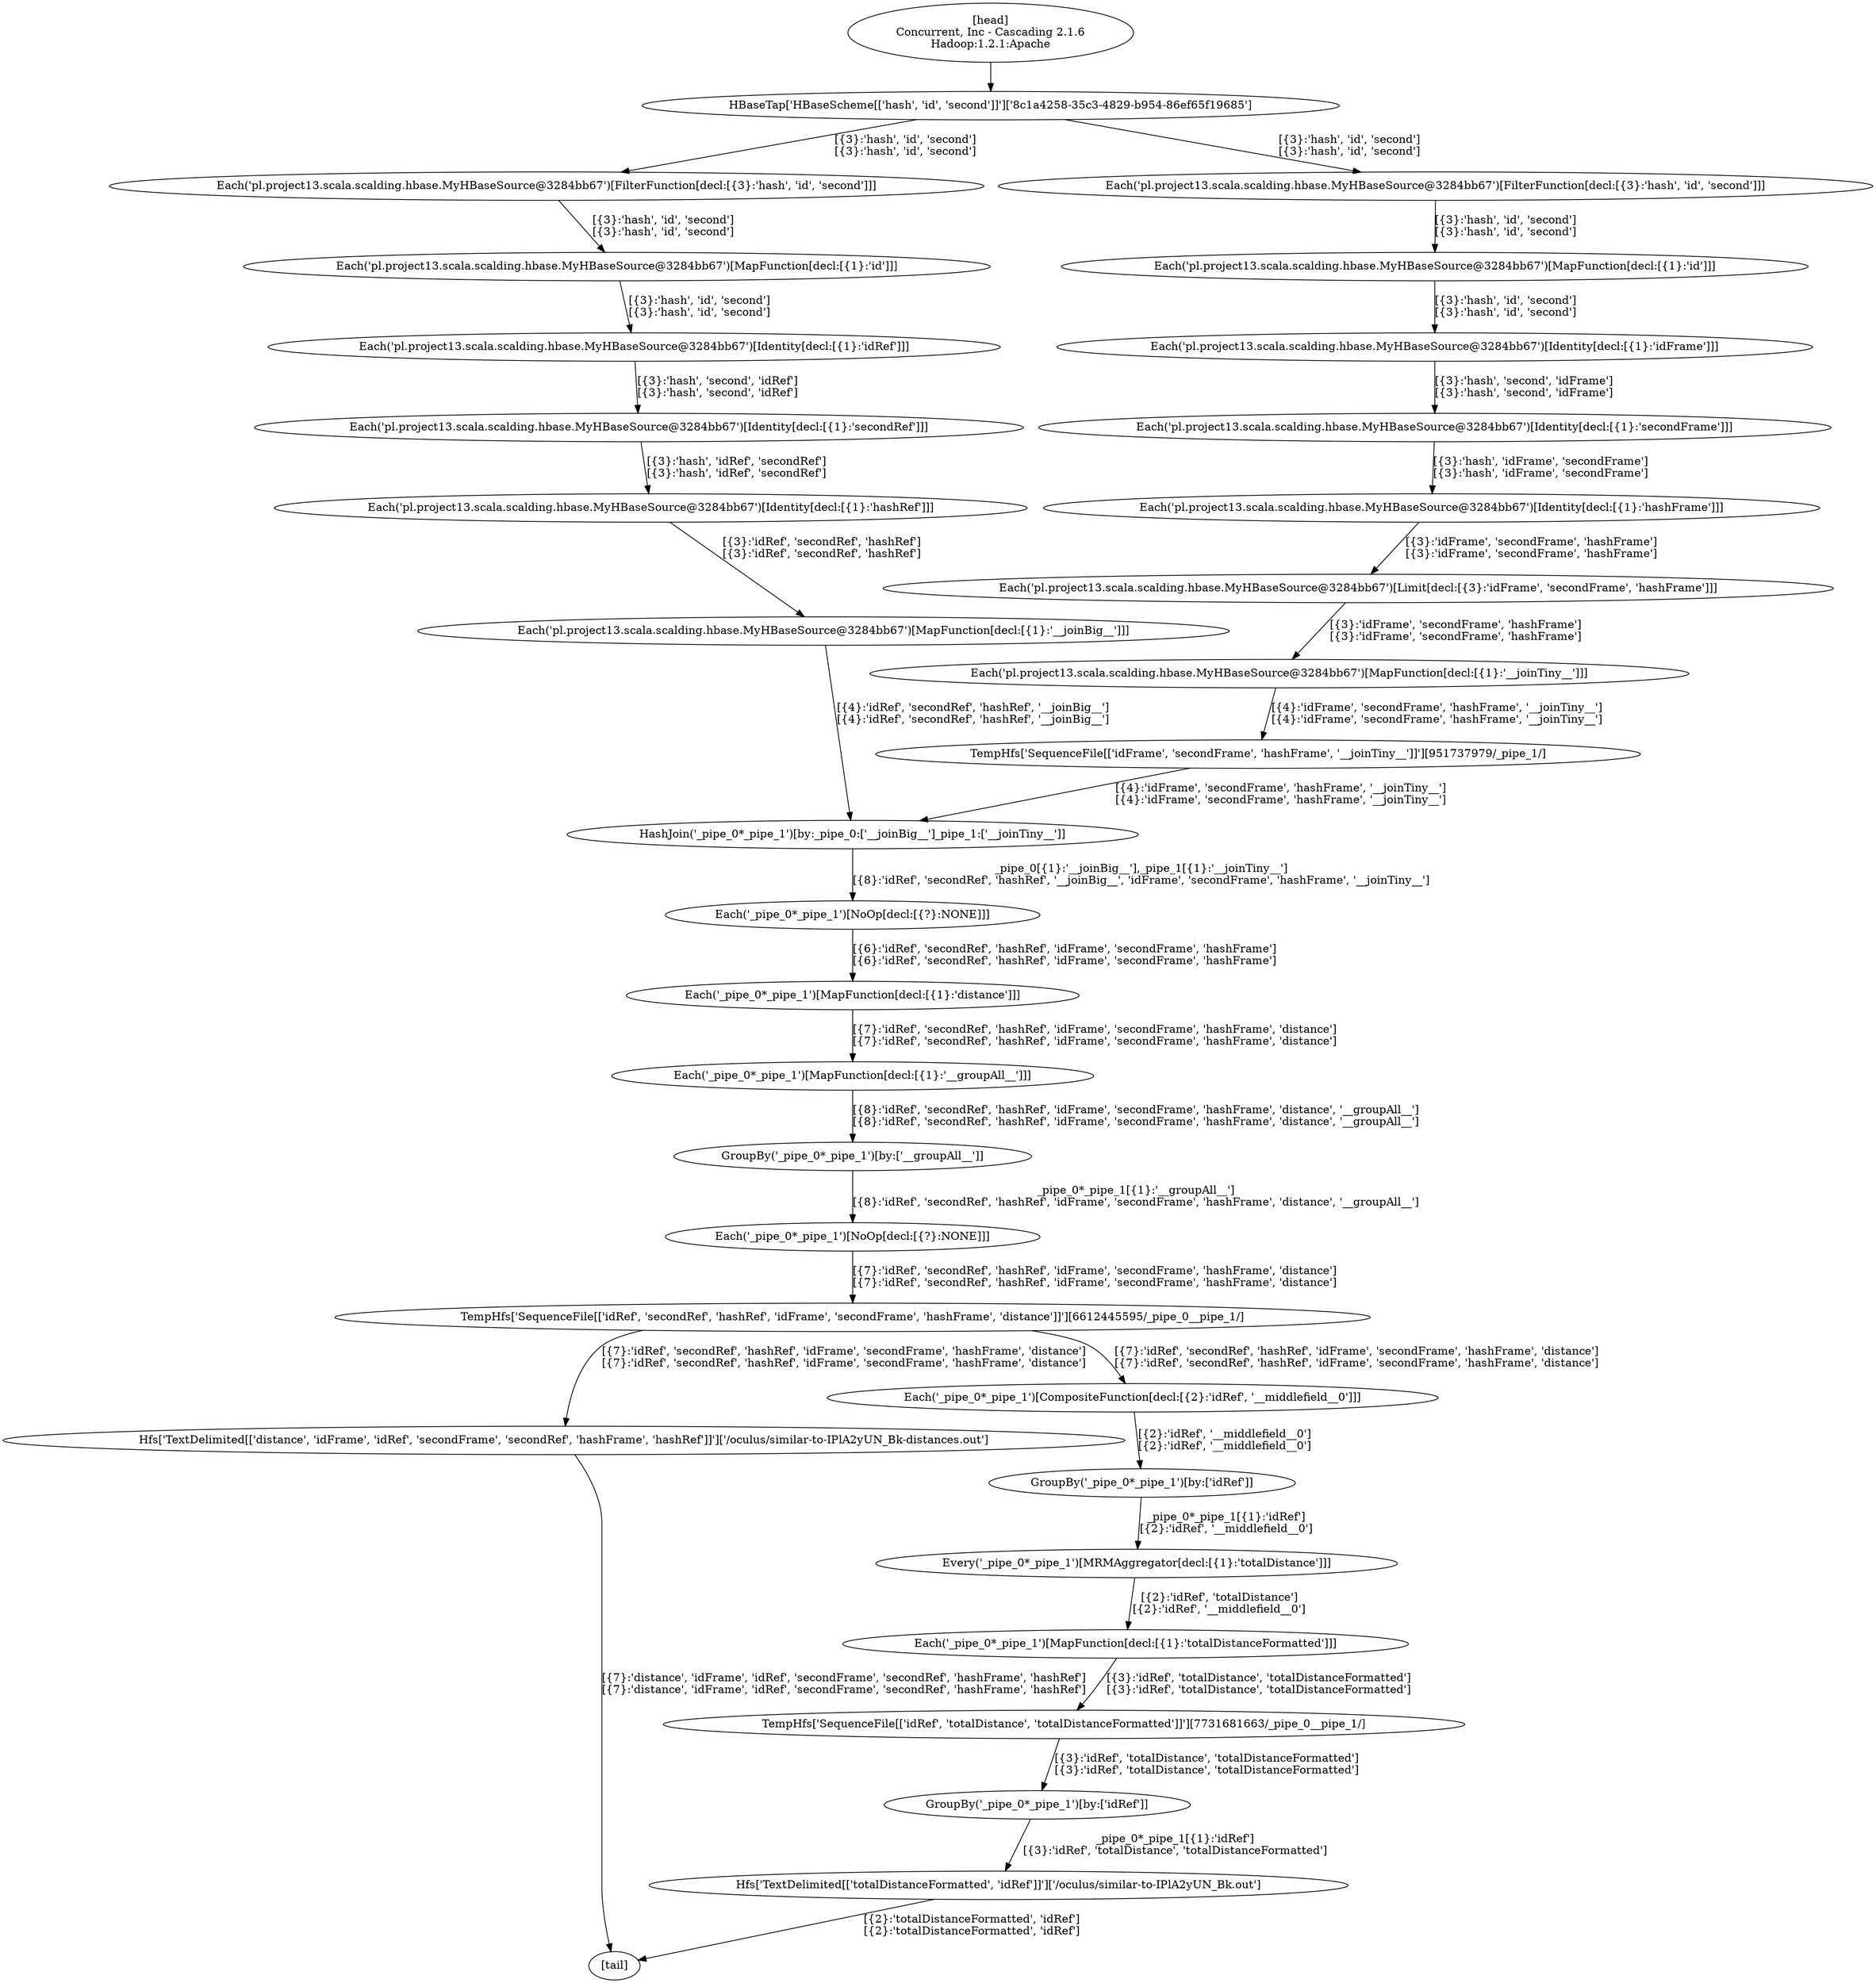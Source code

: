 digraph G {
  1 [label = "Hfs['TextDelimited[['distance', 'idFrame', 'idRef', 'secondFrame', 'secondRef', 'hashFrame', 'hashRef']]']['/oculus/similar-to-IPlA2yUN_Bk-distances.out']"];
  2 [label = "Each('_pipe_0*_pipe_1')[NoOp[decl:[{?}:NONE]]]"];
  3 [label = "GroupBy('_pipe_0*_pipe_1')[by:['__groupAll__']]"];
  4 [label = "Each('_pipe_0*_pipe_1')[MapFunction[decl:[{1}:'__groupAll__']]]"];
  5 [label = "Each('_pipe_0*_pipe_1')[MapFunction[decl:[{1}:'distance']]]"];
  6 [label = "Each('_pipe_0*_pipe_1')[NoOp[decl:[{?}:NONE]]]"];
  7 [label = "HashJoin('_pipe_0*_pipe_1')[by:_pipe_0:['__joinBig__']_pipe_1:['__joinTiny__']]"];
  8 [label = "Each('pl.project13.scala.scalding.hbase.MyHBaseSource@3284bb67')[MapFunction[decl:[{1}:'__joinBig__']]]"];
  9 [label = "Each('pl.project13.scala.scalding.hbase.MyHBaseSource@3284bb67')[Identity[decl:[{1}:'hashRef']]]"];
  10 [label = "Each('pl.project13.scala.scalding.hbase.MyHBaseSource@3284bb67')[Identity[decl:[{1}:'secondRef']]]"];
  11 [label = "Each('pl.project13.scala.scalding.hbase.MyHBaseSource@3284bb67')[Identity[decl:[{1}:'idRef']]]"];
  12 [label = "Each('pl.project13.scala.scalding.hbase.MyHBaseSource@3284bb67')[MapFunction[decl:[{1}:'id']]]"];
  13 [label = "Each('pl.project13.scala.scalding.hbase.MyHBaseSource@3284bb67')[FilterFunction[decl:[{3}:'hash', 'id', 'second']]]"];
  14 [label = "HBaseTap['HBaseScheme[['hash', 'id', 'second']]']['8c1a4258-35c3-4829-b954-86ef65f19685']"];
  15 [label = "Each('pl.project13.scala.scalding.hbase.MyHBaseSource@3284bb67')[MapFunction[decl:[{1}:'__joinTiny__']]]"];
  16 [label = "Each('pl.project13.scala.scalding.hbase.MyHBaseSource@3284bb67')[Limit[decl:[{3}:'idFrame', 'secondFrame', 'hashFrame']]]"];
  17 [label = "Each('pl.project13.scala.scalding.hbase.MyHBaseSource@3284bb67')[Identity[decl:[{1}:'hashFrame']]]"];
  18 [label = "Each('pl.project13.scala.scalding.hbase.MyHBaseSource@3284bb67')[Identity[decl:[{1}:'secondFrame']]]"];
  19 [label = "Each('pl.project13.scala.scalding.hbase.MyHBaseSource@3284bb67')[Identity[decl:[{1}:'idFrame']]]"];
  20 [label = "Each('pl.project13.scala.scalding.hbase.MyHBaseSource@3284bb67')[MapFunction[decl:[{1}:'id']]]"];
  21 [label = "Each('pl.project13.scala.scalding.hbase.MyHBaseSource@3284bb67')[FilterFunction[decl:[{3}:'hash', 'id', 'second']]]"];
  22 [label = "Hfs['TextDelimited[['totalDistanceFormatted', 'idRef']]']['/oculus/similar-to-IPlA2yUN_Bk.out']"];
  23 [label = "GroupBy('_pipe_0*_pipe_1')[by:['idRef']]"];
  24 [label = "Each('_pipe_0*_pipe_1')[MapFunction[decl:[{1}:'totalDistanceFormatted']]]"];
  25 [label = "Every('_pipe_0*_pipe_1')[MRMAggregator[decl:[{1}:'totalDistance']]]"];
  26 [label = "GroupBy('_pipe_0*_pipe_1')[by:['idRef']]"];
  27 [label = "Each('_pipe_0*_pipe_1')[CompositeFunction[decl:[{2}:'idRef', '__middlefield__0']]]"];
  28 [label = "[head]\nConcurrent, Inc - Cascading 2.1.6\nHadoop:1.2.1:Apache"];
  29 [label = "[tail]"];
  30 [label = "TempHfs['SequenceFile[['idRef', 'secondRef', 'hashRef', 'idFrame', 'secondFrame', 'hashFrame', 'distance']]'][6612445595/_pipe_0__pipe_1/]"];
  31 [label = "TempHfs['SequenceFile[['idRef', 'totalDistance', 'totalDistanceFormatted']]'][7731681663/_pipe_0__pipe_1/]"];
  32 [label = "TempHfs['SequenceFile[['idFrame', 'secondFrame', 'hashFrame', '__joinTiny__']]'][951737979/_pipe_1/]"];
  13 -> 12 [label = "[{3}:'hash', 'id', 'second']\n[{3}:'hash', 'id', 'second']"];
  12 -> 11 [label = "[{3}:'hash', 'id', 'second']\n[{3}:'hash', 'id', 'second']"];
  11 -> 10 [label = "[{3}:'hash', 'second', 'idRef']\n[{3}:'hash', 'second', 'idRef']"];
  10 -> 9 [label = "[{3}:'hash', 'idRef', 'secondRef']\n[{3}:'hash', 'idRef', 'secondRef']"];
  9 -> 8 [label = "[{3}:'idRef', 'secondRef', 'hashRef']\n[{3}:'idRef', 'secondRef', 'hashRef']"];
  21 -> 20 [label = "[{3}:'hash', 'id', 'second']\n[{3}:'hash', 'id', 'second']"];
  20 -> 19 [label = "[{3}:'hash', 'id', 'second']\n[{3}:'hash', 'id', 'second']"];
  19 -> 18 [label = "[{3}:'hash', 'second', 'idFrame']\n[{3}:'hash', 'second', 'idFrame']"];
  18 -> 17 [label = "[{3}:'hash', 'idFrame', 'secondFrame']\n[{3}:'hash', 'idFrame', 'secondFrame']"];
  17 -> 16 [label = "[{3}:'idFrame', 'secondFrame', 'hashFrame']\n[{3}:'idFrame', 'secondFrame', 'hashFrame']"];
  16 -> 15 [label = "[{3}:'idFrame', 'secondFrame', 'hashFrame']\n[{3}:'idFrame', 'secondFrame', 'hashFrame']"];
  7 -> 6 [label = "_pipe_0[{1}:'__joinBig__'],_pipe_1[{1}:'__joinTiny__']\n[{8}:'idRef', 'secondRef', 'hashRef', '__joinBig__', 'idFrame', 'secondFrame', 'hashFrame', '__joinTiny__']"];
  6 -> 5 [label = "[{6}:'idRef', 'secondRef', 'hashRef', 'idFrame', 'secondFrame', 'hashFrame']\n[{6}:'idRef', 'secondRef', 'hashRef', 'idFrame', 'secondFrame', 'hashFrame']"];
  5 -> 4 [label = "[{7}:'idRef', 'secondRef', 'hashRef', 'idFrame', 'secondFrame', 'hashFrame', 'distance']\n[{7}:'idRef', 'secondRef', 'hashRef', 'idFrame', 'secondFrame', 'hashFrame', 'distance']"];
  4 -> 3 [label = "[{8}:'idRef', 'secondRef', 'hashRef', 'idFrame', 'secondFrame', 'hashFrame', 'distance', '__groupAll__']\n[{8}:'idRef', 'secondRef', 'hashRef', 'idFrame', 'secondFrame', 'hashFrame', 'distance', '__groupAll__']"];
  3 -> 2 [label = "_pipe_0*_pipe_1[{1}:'__groupAll__']\n[{8}:'idRef', 'secondRef', 'hashRef', 'idFrame', 'secondFrame', 'hashFrame', 'distance', '__groupAll__']"];
  27 -> 26 [label = "[{2}:'idRef', '__middlefield__0']\n[{2}:'idRef', '__middlefield__0']"];
  26 -> 25 [label = "_pipe_0*_pipe_1[{1}:'idRef']\n[{2}:'idRef', '__middlefield__0']"];
  25 -> 24 [label = "[{2}:'idRef', 'totalDistance']\n[{2}:'idRef', '__middlefield__0']"];
  28 -> 14 [label = ""];
  22 -> 29 [label = "[{2}:'totalDistanceFormatted', 'idRef']\n[{2}:'totalDistanceFormatted', 'idRef']"];
  1 -> 29 [label = "[{7}:'distance', 'idFrame', 'idRef', 'secondFrame', 'secondRef', 'hashFrame', 'hashRef']\n[{7}:'distance', 'idFrame', 'idRef', 'secondFrame', 'secondRef', 'hashFrame', 'hashRef']"];
  2 -> 30 [label = "[{7}:'idRef', 'secondRef', 'hashRef', 'idFrame', 'secondFrame', 'hashFrame', 'distance']\n[{7}:'idRef', 'secondRef', 'hashRef', 'idFrame', 'secondFrame', 'hashFrame', 'distance']"];
  30 -> 27 [label = "[{7}:'idRef', 'secondRef', 'hashRef', 'idFrame', 'secondFrame', 'hashFrame', 'distance']\n[{7}:'idRef', 'secondRef', 'hashRef', 'idFrame', 'secondFrame', 'hashFrame', 'distance']"];
  24 -> 31 [label = "[{3}:'idRef', 'totalDistance', 'totalDistanceFormatted']\n[{3}:'idRef', 'totalDistance', 'totalDistanceFormatted']"];
  31 -> 23 [label = "[{3}:'idRef', 'totalDistance', 'totalDistanceFormatted']\n[{3}:'idRef', 'totalDistance', 'totalDistanceFormatted']"];
  32 -> 7 [label = "[{4}:'idFrame', 'secondFrame', 'hashFrame', '__joinTiny__']\n[{4}:'idFrame', 'secondFrame', 'hashFrame', '__joinTiny__']"];
  14 -> 13 [label = "[{3}:'hash', 'id', 'second']\n[{3}:'hash', 'id', 'second']"];
  14 -> 21 [label = "[{3}:'hash', 'id', 'second']\n[{3}:'hash', 'id', 'second']"];
  15 -> 32 [label = "[{4}:'idFrame', 'secondFrame', 'hashFrame', '__joinTiny__']\n[{4}:'idFrame', 'secondFrame', 'hashFrame', '__joinTiny__']"];
  23 -> 22 [label = "_pipe_0*_pipe_1[{1}:'idRef']\n[{3}:'idRef', 'totalDistance', 'totalDistanceFormatted']"];
  30 -> 1 [label = "[{7}:'idRef', 'secondRef', 'hashRef', 'idFrame', 'secondFrame', 'hashFrame', 'distance']\n[{7}:'idRef', 'secondRef', 'hashRef', 'idFrame', 'secondFrame', 'hashFrame', 'distance']"];
  8 -> 7 [label = "[{4}:'idRef', 'secondRef', 'hashRef', '__joinBig__']\n[{4}:'idRef', 'secondRef', 'hashRef', '__joinBig__']"];
}
